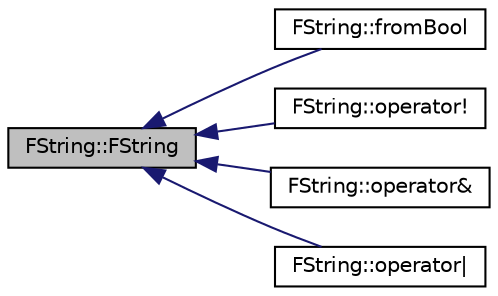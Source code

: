 digraph "FString::FString"
{
 // INTERACTIVE_SVG=YES
  edge [fontname="Helvetica",fontsize="10",labelfontname="Helvetica",labelfontsize="10"];
  node [fontname="Helvetica",fontsize="10",shape=record];
  rankdir="LR";
  Node1 [label="FString::FString",height=0.2,width=0.4,color="black", fillcolor="grey75", style="filled", fontcolor="black"];
  Node1 -> Node2 [dir="back",color="midnightblue",fontsize="10",style="solid",fontname="Helvetica"];
  Node2 [label="FString::fromBool",height=0.2,width=0.4,color="black", fillcolor="white", style="filled",URL="$class_f_string.html#a7df80adfbe56bf0c8f98c776229047c3",tooltip="Conversion depuis un booléen. "];
  Node1 -> Node3 [dir="back",color="midnightblue",fontsize="10",style="solid",fontname="Helvetica"];
  Node3 [label="FString::operator!",height=0.2,width=0.4,color="black", fillcolor="white", style="filled",URL="$class_f_string.html#aac0b74a0834de8e99211482e182695ef",tooltip="Opérateur !. "];
  Node1 -> Node4 [dir="back",color="midnightblue",fontsize="10",style="solid",fontname="Helvetica"];
  Node4 [label="FString::operator&",height=0.2,width=0.4,color="black", fillcolor="white", style="filled",URL="$class_f_string.html#a2edf50469ee4353d387352e83d2c3d61",tooltip="Opérateur & . "];
  Node1 -> Node5 [dir="back",color="midnightblue",fontsize="10",style="solid",fontname="Helvetica"];
  Node5 [label="FString::operator\|",height=0.2,width=0.4,color="black", fillcolor="white", style="filled",URL="$class_f_string.html#a7ffe7a8f207e1297d3803b75c7ea85de",tooltip="Opérateur |. "];
}

